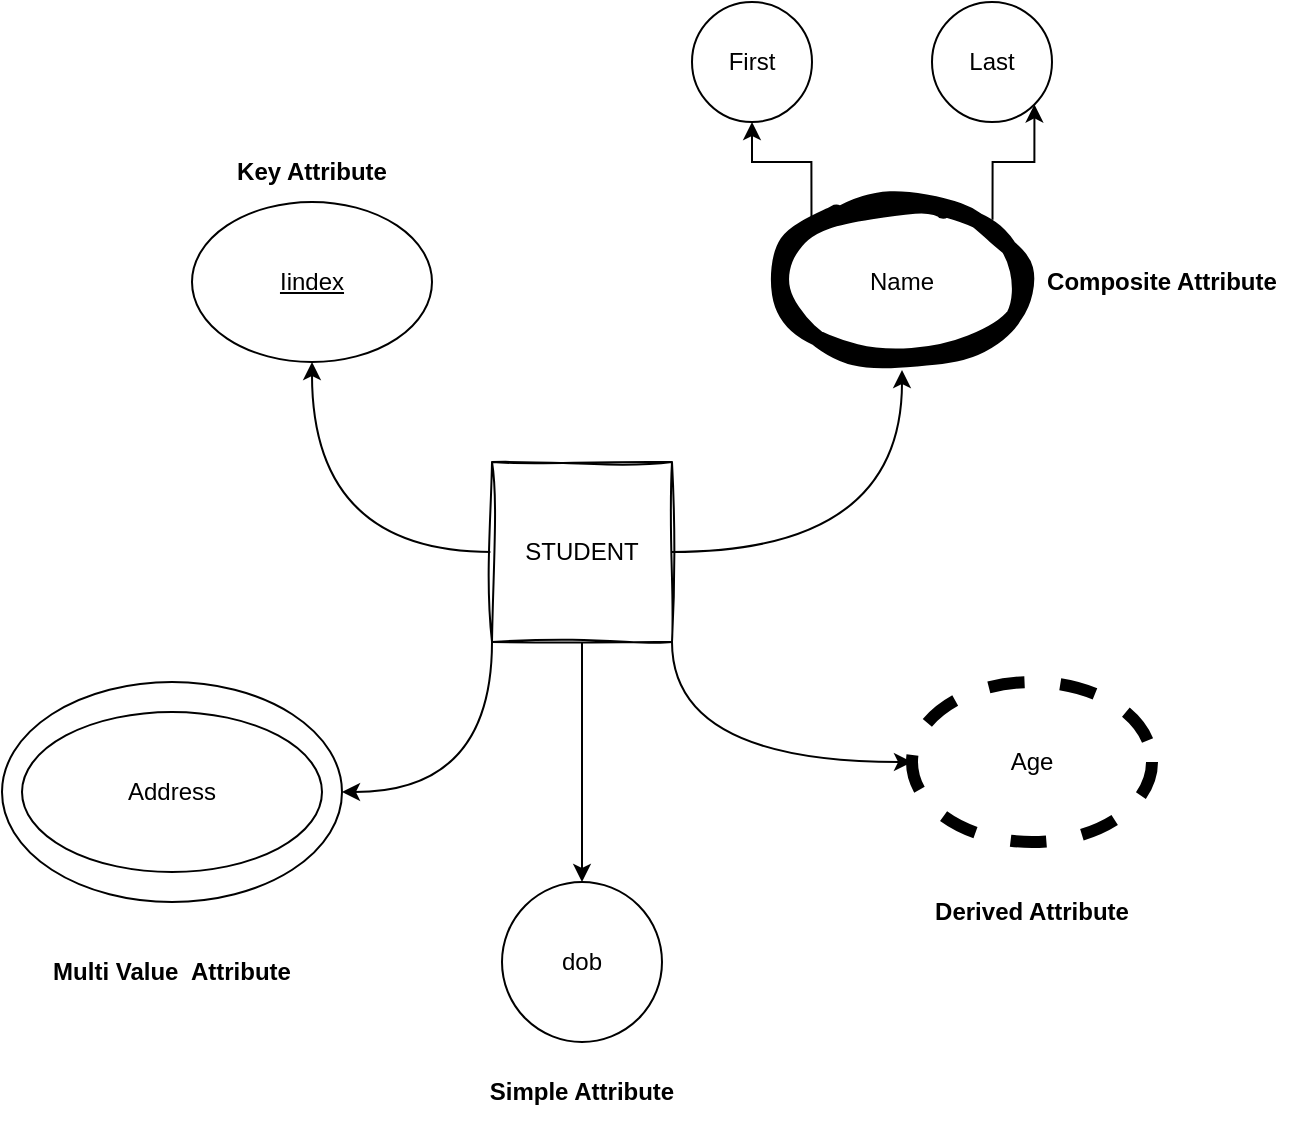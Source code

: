 <mxfile version="22.1.17" type="github">
  <diagram name="Page-1" id="qsIuo9I5N25srC5EdKng">
    <mxGraphModel dx="2808" dy="2184" grid="1" gridSize="10" guides="1" tooltips="1" connect="1" arrows="1" fold="1" page="1" pageScale="1" pageWidth="850" pageHeight="1100" math="0" shadow="0">
      <root>
        <mxCell id="0" />
        <mxCell id="1" parent="0" />
        <mxCell id="kEIPzWgoJcvQJCMVENKY-23" style="edgeStyle=orthogonalEdgeStyle;curved=1;rounded=0;orthogonalLoop=1;jettySize=auto;html=1;exitX=0;exitY=0.5;exitDx=0;exitDy=0;entryX=0.5;entryY=1;entryDx=0;entryDy=0;" parent="1" source="kEIPzWgoJcvQJCMVENKY-1" target="kEIPzWgoJcvQJCMVENKY-2" edge="1">
          <mxGeometry relative="1" as="geometry" />
        </mxCell>
        <mxCell id="kEIPzWgoJcvQJCMVENKY-24" style="edgeStyle=orthogonalEdgeStyle;curved=1;rounded=0;orthogonalLoop=1;jettySize=auto;html=1;exitX=1;exitY=0.5;exitDx=0;exitDy=0;entryX=0.5;entryY=1;entryDx=0;entryDy=0;" parent="1" source="kEIPzWgoJcvQJCMVENKY-1" target="kEIPzWgoJcvQJCMVENKY-5" edge="1">
          <mxGeometry relative="1" as="geometry" />
        </mxCell>
        <mxCell id="kEIPzWgoJcvQJCMVENKY-25" style="edgeStyle=orthogonalEdgeStyle;curved=1;rounded=0;orthogonalLoop=1;jettySize=auto;html=1;exitX=1;exitY=1;exitDx=0;exitDy=0;entryX=0;entryY=0.5;entryDx=0;entryDy=0;" parent="1" source="kEIPzWgoJcvQJCMVENKY-1" target="kEIPzWgoJcvQJCMVENKY-15" edge="1">
          <mxGeometry relative="1" as="geometry" />
        </mxCell>
        <mxCell id="kEIPzWgoJcvQJCMVENKY-26" style="edgeStyle=orthogonalEdgeStyle;curved=1;rounded=0;orthogonalLoop=1;jettySize=auto;html=1;exitX=0.5;exitY=1;exitDx=0;exitDy=0;entryX=0.5;entryY=0;entryDx=0;entryDy=0;" parent="1" source="kEIPzWgoJcvQJCMVENKY-1" target="kEIPzWgoJcvQJCMVENKY-13" edge="1">
          <mxGeometry relative="1" as="geometry" />
        </mxCell>
        <mxCell id="kEIPzWgoJcvQJCMVENKY-27" style="edgeStyle=orthogonalEdgeStyle;curved=1;rounded=0;orthogonalLoop=1;jettySize=auto;html=1;exitX=0;exitY=1;exitDx=0;exitDy=0;entryX=1;entryY=0.5;entryDx=0;entryDy=0;" parent="1" source="kEIPzWgoJcvQJCMVENKY-1" target="kEIPzWgoJcvQJCMVENKY-19" edge="1">
          <mxGeometry relative="1" as="geometry" />
        </mxCell>
        <mxCell id="kEIPzWgoJcvQJCMVENKY-1" value="STUDENT" style="whiteSpace=wrap;html=1;aspect=fixed;sketch=1;curveFitting=1;jiggle=2;" parent="1" vertex="1">
          <mxGeometry x="280" y="280" width="90" height="90" as="geometry" />
        </mxCell>
        <mxCell id="kEIPzWgoJcvQJCMVENKY-2" value="&lt;u&gt;Iindex&lt;/u&gt;" style="ellipse;whiteSpace=wrap;html=1;" parent="1" vertex="1">
          <mxGeometry x="130" y="150" width="120" height="80" as="geometry" />
        </mxCell>
        <mxCell id="kEIPzWgoJcvQJCMVENKY-4" value="&lt;b&gt;Key Attribute&lt;/b&gt;" style="text;html=1;strokeColor=none;fillColor=none;align=center;verticalAlign=middle;whiteSpace=wrap;rounded=0;" parent="1" vertex="1">
          <mxGeometry x="130" y="120" width="120" height="30" as="geometry" />
        </mxCell>
        <mxCell id="kEIPzWgoJcvQJCMVENKY-9" style="edgeStyle=orthogonalEdgeStyle;rounded=0;orthogonalLoop=1;jettySize=auto;html=1;exitX=0;exitY=0;exitDx=0;exitDy=0;entryX=0.5;entryY=1;entryDx=0;entryDy=0;" parent="1" source="kEIPzWgoJcvQJCMVENKY-5" target="kEIPzWgoJcvQJCMVENKY-6" edge="1">
          <mxGeometry relative="1" as="geometry" />
        </mxCell>
        <mxCell id="kEIPzWgoJcvQJCMVENKY-10" style="edgeStyle=orthogonalEdgeStyle;rounded=0;orthogonalLoop=1;jettySize=auto;html=1;exitX=1;exitY=0;exitDx=0;exitDy=0;entryX=1;entryY=1;entryDx=0;entryDy=0;" parent="1" source="kEIPzWgoJcvQJCMVENKY-5" target="kEIPzWgoJcvQJCMVENKY-7" edge="1">
          <mxGeometry relative="1" as="geometry" />
        </mxCell>
        <mxCell id="kEIPzWgoJcvQJCMVENKY-5" value="Name" style="ellipse;whiteSpace=wrap;html=1;perimeterSpacing=4;strokeColor=default;gradientColor=none;sketch=1;curveFitting=1;jiggle=2;strokeWidth=8;" parent="1" vertex="1">
          <mxGeometry x="425" y="150" width="120" height="80" as="geometry" />
        </mxCell>
        <mxCell id="kEIPzWgoJcvQJCMVENKY-6" value="First" style="ellipse;whiteSpace=wrap;html=1;" parent="1" vertex="1">
          <mxGeometry x="380" y="50" width="60" height="60" as="geometry" />
        </mxCell>
        <mxCell id="kEIPzWgoJcvQJCMVENKY-7" value="Last" style="ellipse;whiteSpace=wrap;html=1;" parent="1" vertex="1">
          <mxGeometry x="500" y="50" width="60" height="60" as="geometry" />
        </mxCell>
        <mxCell id="kEIPzWgoJcvQJCMVENKY-12" value="&lt;b&gt;Composite Attribute&lt;/b&gt;" style="text;html=1;strokeColor=none;fillColor=none;align=center;verticalAlign=middle;whiteSpace=wrap;rounded=0;" parent="1" vertex="1">
          <mxGeometry x="545" y="175" width="140" height="30" as="geometry" />
        </mxCell>
        <mxCell id="kEIPzWgoJcvQJCMVENKY-13" value="dob" style="ellipse;whiteSpace=wrap;html=1;aspect=fixed;" parent="1" vertex="1">
          <mxGeometry x="285" y="490" width="80" height="80" as="geometry" />
        </mxCell>
        <mxCell id="kEIPzWgoJcvQJCMVENKY-15" value="Age" style="ellipse;whiteSpace=wrap;html=1;dashed=1;strokeWidth=6;" parent="1" vertex="1">
          <mxGeometry x="490" y="390" width="120" height="80" as="geometry" />
        </mxCell>
        <mxCell id="kEIPzWgoJcvQJCMVENKY-17" value="&lt;b&gt;Derived Attribute&lt;/b&gt;" style="text;html=1;strokeColor=none;fillColor=none;align=center;verticalAlign=middle;whiteSpace=wrap;rounded=0;" parent="1" vertex="1">
          <mxGeometry x="490" y="490" width="120" height="30" as="geometry" />
        </mxCell>
        <mxCell id="kEIPzWgoJcvQJCMVENKY-18" value="&lt;b&gt;Simple Attribute&lt;/b&gt;" style="text;html=1;strokeColor=none;fillColor=none;align=center;verticalAlign=middle;whiteSpace=wrap;rounded=0;" parent="1" vertex="1">
          <mxGeometry x="265" y="580" width="120" height="30" as="geometry" />
        </mxCell>
        <mxCell id="kEIPzWgoJcvQJCMVENKY-19" value="" style="ellipse;whiteSpace=wrap;html=1;" parent="1" vertex="1">
          <mxGeometry x="35" y="390" width="170" height="110" as="geometry" />
        </mxCell>
        <mxCell id="kEIPzWgoJcvQJCMVENKY-20" value="Address" style="ellipse;whiteSpace=wrap;html=1;" parent="1" vertex="1">
          <mxGeometry x="45" y="405" width="150" height="80" as="geometry" />
        </mxCell>
        <mxCell id="kEIPzWgoJcvQJCMVENKY-22" value="&lt;b&gt;Multi Value&amp;nbsp; Attribute&lt;/b&gt;" style="text;html=1;strokeColor=none;fillColor=none;align=center;verticalAlign=middle;whiteSpace=wrap;rounded=0;" parent="1" vertex="1">
          <mxGeometry x="45" y="520" width="150" height="30" as="geometry" />
        </mxCell>
      </root>
    </mxGraphModel>
  </diagram>
</mxfile>
